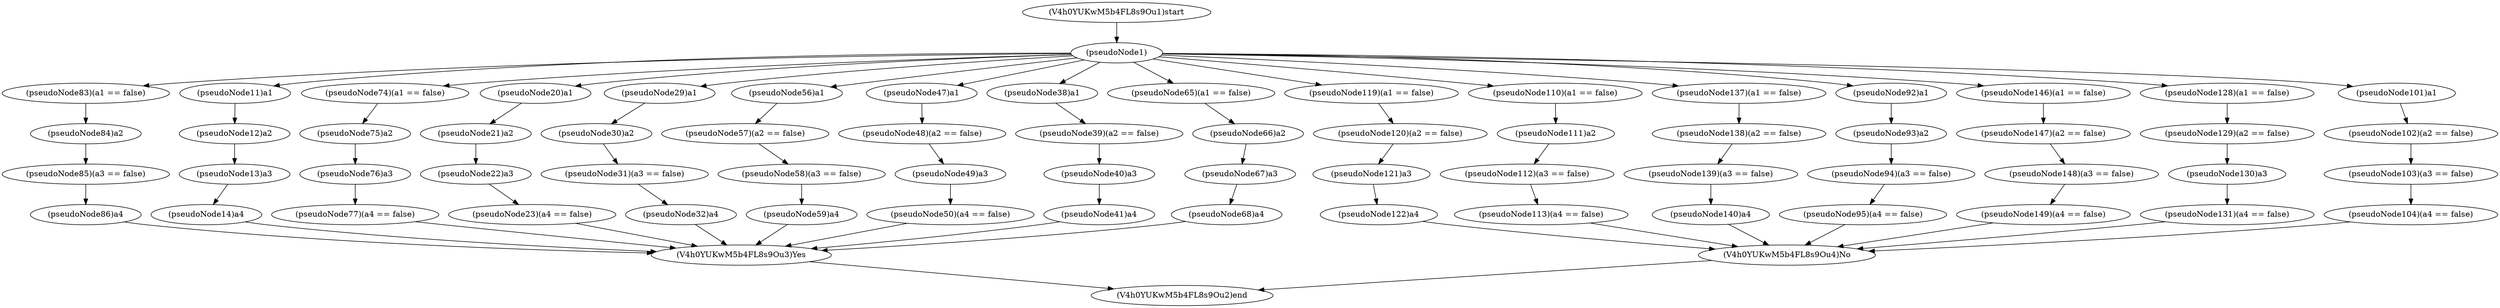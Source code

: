 digraph g1{
pseudoNode74 [label = "(pseudoNode74)(a1 == false)"]
pseudoNode14 [label = "(pseudoNode14)a4"]
pseudoNode131 [label = "(pseudoNode131)(a4 == false)"]
pseudoNode47 [label = "(pseudoNode47)a1"]
pseudoNode139 [label = "(pseudoNode139)(a3 == false)"]
pseudoNode129 [label = "(pseudoNode129)(a2 == false)"]
pseudoNode30 [label = "(pseudoNode30)a2"]
pseudoNode120 [label = "(pseudoNode120)(a2 == false)"]
pseudoNode75 [label = "(pseudoNode75)a2"]
pseudoNode1 [label = "(pseudoNode1)"]
pseudoNode11 [label = "(pseudoNode11)a1"]
pseudoNode84 [label = "(pseudoNode84)a2"]
pseudoNode32 [label = "(pseudoNode32)a4"]
pseudoNode148 [label = "(pseudoNode148)(a3 == false)"]
pseudoNode128 [label = "(pseudoNode128)(a1 == false)"]
pseudoNode67 [label = "(pseudoNode67)a3"]
V4h0YUKwM5b4FL8s9Ou3 [label = "(V4h0YUKwM5b4FL8s9Ou3)Yes"]
pseudoNode130 [label = "(pseudoNode130)a3"]
pseudoNode29 [label = "(pseudoNode29)a1"]
pseudoNode101 [label = "(pseudoNode101)a1"]
pseudoNode41 [label = "(pseudoNode41)a4"]
pseudoNode140 [label = "(pseudoNode140)a4"]
pseudoNode59 [label = "(pseudoNode59)a4"]
pseudoNode22 [label = "(pseudoNode22)a3"]
pseudoNode38 [label = "(pseudoNode38)a1"]
pseudoNode83 [label = "(pseudoNode83)(a1 == false)"]
pseudoNode66 [label = "(pseudoNode66)a2"]
pseudoNode12 [label = "(pseudoNode12)a2"]
pseudoNode13 [label = "(pseudoNode13)a3"]
pseudoNode121 [label = "(pseudoNode121)a3"]
pseudoNode93 [label = "(pseudoNode93)a2"]
pseudoNode119 [label = "(pseudoNode119)(a1 == false)"]
pseudoNode110 [label = "(pseudoNode110)(a1 == false)"]
pseudoNode48 [label = "(pseudoNode48)(a2 == false)"]
pseudoNode113 [label = "(pseudoNode113)(a4 == false)"]
pseudoNode149 [label = "(pseudoNode149)(a4 == false)"]
pseudoNode122 [label = "(pseudoNode122)a4"]
pseudoNode76 [label = "(pseudoNode76)a3"]
pseudoNode39 [label = "(pseudoNode39)(a2 == false)"]
V4h0YUKwM5b4FL8s9Ou4 [label = "(V4h0YUKwM5b4FL8s9Ou4)No"]
V4h0YUKwM5b4FL8s9Ou2 [label = "(V4h0YUKwM5b4FL8s9Ou2)end"]
pseudoNode20 [label = "(pseudoNode20)a1"]
pseudoNode94 [label = "(pseudoNode94)(a3 == false)"]
pseudoNode31 [label = "(pseudoNode31)(a3 == false)"]
pseudoNode49 [label = "(pseudoNode49)a3"]
pseudoNode137 [label = "(pseudoNode137)(a1 == false)"]
pseudoNode95 [label = "(pseudoNode95)(a4 == false)"]
pseudoNode138 [label = "(pseudoNode138)(a2 == false)"]
pseudoNode147 [label = "(pseudoNode147)(a2 == false)"]
pseudoNode56 [label = "(pseudoNode56)a1"]
pseudoNode58 [label = "(pseudoNode58)(a3 == false)"]
pseudoNode68 [label = "(pseudoNode68)a4"]
pseudoNode111 [label = "(pseudoNode111)a2"]
pseudoNode92 [label = "(pseudoNode92)a1"]
pseudoNode21 [label = "(pseudoNode21)a2"]
pseudoNode23 [label = "(pseudoNode23)(a4 == false)"]
pseudoNode102 [label = "(pseudoNode102)(a2 == false)"]
pseudoNode103 [label = "(pseudoNode103)(a3 == false)"]
pseudoNode85 [label = "(pseudoNode85)(a3 == false)"]
pseudoNode40 [label = "(pseudoNode40)a3"]
pseudoNode57 [label = "(pseudoNode57)(a2 == false)"]
pseudoNode86 [label = "(pseudoNode86)a4"]
pseudoNode146 [label = "(pseudoNode146)(a1 == false)"]
V4h0YUKwM5b4FL8s9Ou1 [label = "(V4h0YUKwM5b4FL8s9Ou1)start"]
pseudoNode104 [label = "(pseudoNode104)(a4 == false)"]
pseudoNode65 [label = "(pseudoNode65)(a1 == false)"]
pseudoNode112 [label = "(pseudoNode112)(a3 == false)"]
pseudoNode77 [label = "(pseudoNode77)(a4 == false)"]
pseudoNode50 [label = "(pseudoNode50)(a4 == false)"]
pseudoNode1 -> pseudoNode101
pseudoNode137 -> pseudoNode138
pseudoNode122 -> V4h0YUKwM5b4FL8s9Ou4
V4h0YUKwM5b4FL8s9Ou1 -> pseudoNode1
pseudoNode14 -> V4h0YUKwM5b4FL8s9Ou3
pseudoNode138 -> pseudoNode139
pseudoNode21 -> pseudoNode22
pseudoNode1 -> pseudoNode128
pseudoNode111 -> pseudoNode112
pseudoNode1 -> pseudoNode29
pseudoNode1 -> pseudoNode110
pseudoNode1 -> pseudoNode92
pseudoNode85 -> pseudoNode86
V4h0YUKwM5b4FL8s9Ou4 -> V4h0YUKwM5b4FL8s9Ou2
pseudoNode11 -> pseudoNode12
pseudoNode38 -> pseudoNode39
pseudoNode102 -> pseudoNode103
pseudoNode1 -> pseudoNode56
pseudoNode40 -> pseudoNode41
pseudoNode93 -> pseudoNode94
pseudoNode113 -> V4h0YUKwM5b4FL8s9Ou4
pseudoNode1 -> pseudoNode38
pseudoNode75 -> pseudoNode76
pseudoNode68 -> V4h0YUKwM5b4FL8s9Ou3
pseudoNode1 -> pseudoNode11
pseudoNode147 -> pseudoNode148
pseudoNode22 -> pseudoNode23
V4h0YUKwM5b4FL8s9Ou3 -> V4h0YUKwM5b4FL8s9Ou2
pseudoNode50 -> V4h0YUKwM5b4FL8s9Ou3
pseudoNode74 -> pseudoNode75
pseudoNode130 -> pseudoNode131
pseudoNode59 -> V4h0YUKwM5b4FL8s9Ou3
pseudoNode110 -> pseudoNode111
pseudoNode121 -> pseudoNode122
pseudoNode57 -> pseudoNode58
pseudoNode139 -> pseudoNode140
pseudoNode94 -> pseudoNode95
pseudoNode83 -> pseudoNode84
pseudoNode39 -> pseudoNode40
pseudoNode76 -> pseudoNode77
pseudoNode12 -> pseudoNode13
pseudoNode20 -> pseudoNode21
pseudoNode95 -> V4h0YUKwM5b4FL8s9Ou4
pseudoNode103 -> pseudoNode104
pseudoNode67 -> pseudoNode68
pseudoNode1 -> pseudoNode119
pseudoNode128 -> pseudoNode129
pseudoNode1 -> pseudoNode65
pseudoNode77 -> V4h0YUKwM5b4FL8s9Ou3
pseudoNode84 -> pseudoNode85
pseudoNode49 -> pseudoNode50
pseudoNode66 -> pseudoNode67
pseudoNode86 -> V4h0YUKwM5b4FL8s9Ou3
pseudoNode23 -> V4h0YUKwM5b4FL8s9Ou3
pseudoNode13 -> pseudoNode14
pseudoNode1 -> pseudoNode47
pseudoNode146 -> pseudoNode147
pseudoNode31 -> pseudoNode32
pseudoNode104 -> V4h0YUKwM5b4FL8s9Ou4
pseudoNode1 -> pseudoNode20
pseudoNode29 -> pseudoNode30
pseudoNode65 -> pseudoNode66
pseudoNode129 -> pseudoNode130
pseudoNode149 -> V4h0YUKwM5b4FL8s9Ou4
pseudoNode131 -> V4h0YUKwM5b4FL8s9Ou4
pseudoNode119 -> pseudoNode120
pseudoNode47 -> pseudoNode48
pseudoNode1 -> pseudoNode74
pseudoNode101 -> pseudoNode102
pseudoNode1 -> pseudoNode83
pseudoNode148 -> pseudoNode149
pseudoNode30 -> pseudoNode31
pseudoNode58 -> pseudoNode59
pseudoNode112 -> pseudoNode113
pseudoNode56 -> pseudoNode57
pseudoNode48 -> pseudoNode49
pseudoNode1 -> pseudoNode146
pseudoNode120 -> pseudoNode121
pseudoNode41 -> V4h0YUKwM5b4FL8s9Ou3
pseudoNode92 -> pseudoNode93
pseudoNode140 -> V4h0YUKwM5b4FL8s9Ou4
pseudoNode32 -> V4h0YUKwM5b4FL8s9Ou3
pseudoNode1 -> pseudoNode137
}
